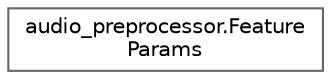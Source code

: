 digraph "Graphical Class Hierarchy"
{
 // LATEX_PDF_SIZE
  bgcolor="transparent";
  edge [fontname=Helvetica,fontsize=10,labelfontname=Helvetica,labelfontsize=10];
  node [fontname=Helvetica,fontsize=10,shape=box,height=0.2,width=0.4];
  rankdir="LR";
  Node0 [id="Node000000",label="audio_preprocessor.Feature\lParams",height=0.2,width=0.4,color="grey40", fillcolor="white", style="filled",URL="$classaudio__preprocessor_1_1_feature_params.html",tooltip=" "];
}
